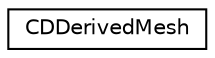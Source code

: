 digraph G
{
  edge [fontname="Helvetica",fontsize="10",labelfontname="Helvetica",labelfontsize="10"];
  node [fontname="Helvetica",fontsize="10",shape=record];
  rankdir=LR;
  Node1 [label="CDDerivedMesh",height=0.2,width=0.4,color="black", fillcolor="white", style="filled",URL="$d9/d56/structCDDerivedMesh.html"];
}
